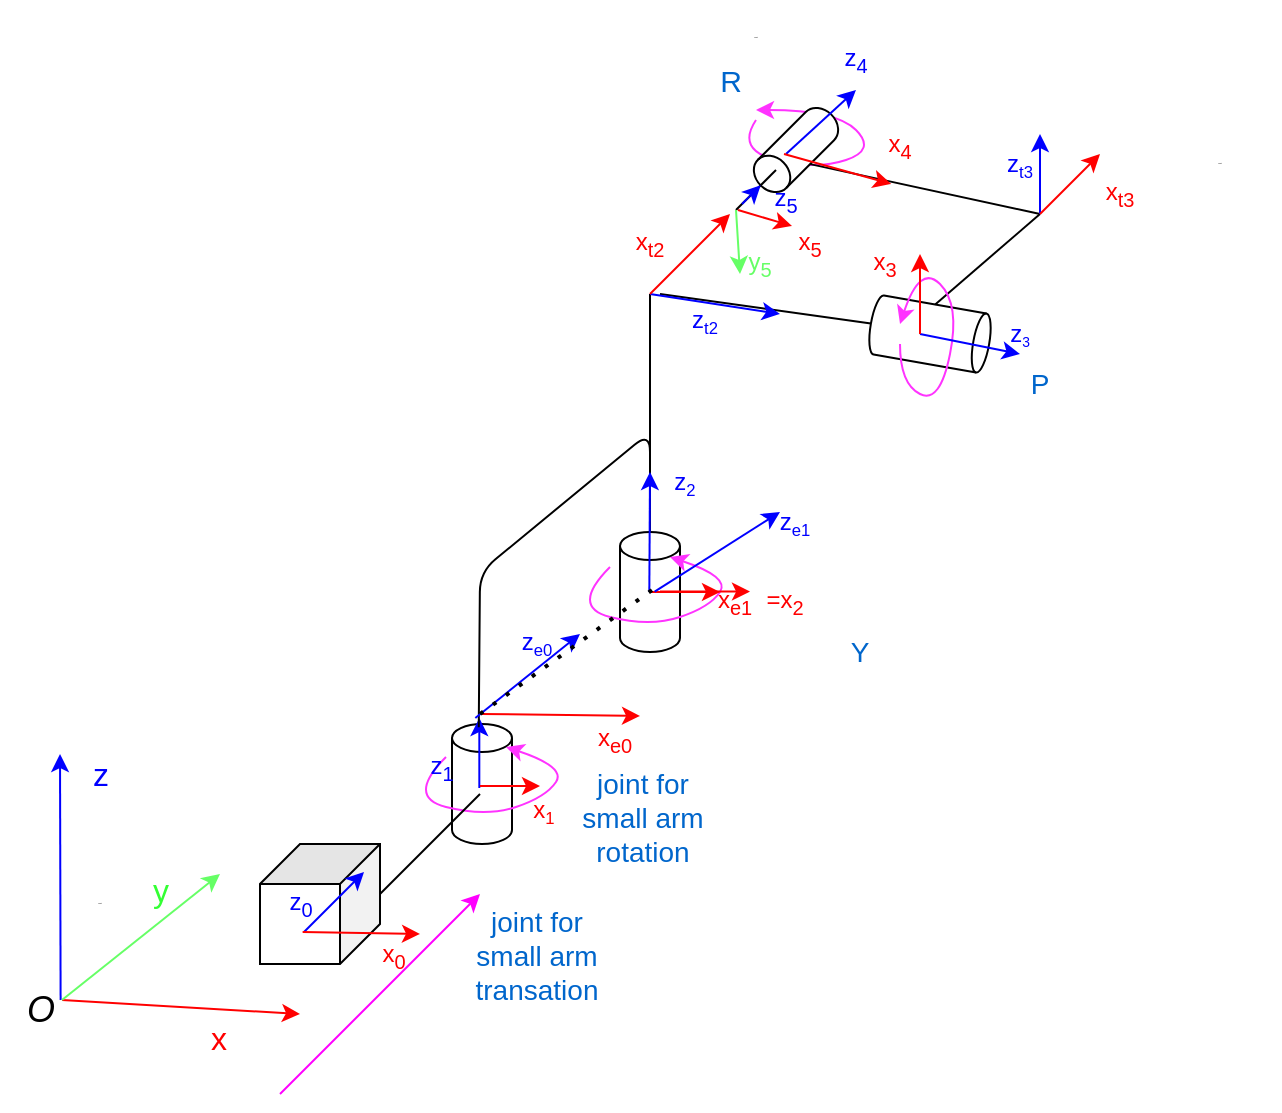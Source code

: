 <mxfile scale="3" border="0">
    <diagram id="aw2tME8MYQPTS3ObVP5B" name="Page-1">
        <mxGraphModel dx="866" dy="817" grid="1" gridSize="10" guides="1" tooltips="1" connect="1" arrows="1" fold="1" page="1" pageScale="1" pageWidth="1169" pageHeight="827" background="#FFFFFF" math="0" shadow="0">
            <root>
                <mxCell id="0"/>
                <mxCell id="1" parent="0"/>
                <mxCell id="3" value="" style="shape=cube;whiteSpace=wrap;html=1;boundedLbl=1;backgroundOutline=1;darkOpacity=0.05;darkOpacity2=0.1;rotation=90;" parent="1" vertex="1">
                    <mxGeometry x="350" y="485" width="60" height="60" as="geometry"/>
                </mxCell>
                <mxCell id="4" value="" style="endArrow=classic;html=1;fontColor=#66FF66;fillColor=#d5e8d4;strokeColor=#FF00FF;" parent="1" edge="1">
                    <mxGeometry width="50" height="50" relative="1" as="geometry">
                        <mxPoint x="360" y="610" as="sourcePoint"/>
                        <mxPoint x="460" y="510" as="targetPoint"/>
                    </mxGeometry>
                </mxCell>
                <mxCell id="5" value="" style="shape=cylinder3;whiteSpace=wrap;html=1;boundedLbl=1;backgroundOutline=1;size=7;" parent="1" vertex="1">
                    <mxGeometry x="446" y="425" width="30" height="60" as="geometry"/>
                </mxCell>
                <mxCell id="14" value="" style="curved=1;endArrow=classic;html=1;fontColor=#66FF66;strokeColor=#FF33FF;" parent="1" edge="1">
                    <mxGeometry width="50" height="50" relative="1" as="geometry">
                        <mxPoint x="443" y="441.5" as="sourcePoint"/>
                        <mxPoint x="473" y="436.5" as="targetPoint"/>
                        <Array as="points">
                            <mxPoint x="423" y="461.5"/>
                            <mxPoint x="463" y="471.5"/>
                            <mxPoint x="493" y="461.5"/>
                            <mxPoint x="503" y="446.5"/>
                        </Array>
                    </mxGeometry>
                </mxCell>
                <mxCell id="16" value="" style="curved=1;endArrow=classic;html=1;fontColor=#66FF66;strokeColor=#FF33FF;startArrow=none;" parent="1" edge="1">
                    <mxGeometry width="50" height="50" relative="1" as="geometry">
                        <mxPoint x="598" y="123" as="sourcePoint"/>
                        <mxPoint x="598" y="118" as="targetPoint"/>
                        <Array as="points">
                            <mxPoint x="588" y="138"/>
                            <mxPoint x="628" y="148"/>
                            <mxPoint x="658" y="138"/>
                            <mxPoint x="638" y="118"/>
                        </Array>
                    </mxGeometry>
                </mxCell>
                <mxCell id="18" value="" style="shape=cylinder3;whiteSpace=wrap;html=1;boundedLbl=1;backgroundOutline=1;size=4;fontColor=#66FF66;rotation=100;" parent="1" vertex="1">
                    <mxGeometry x="670" y="200" width="30" height="60" as="geometry"/>
                </mxCell>
                <mxCell id="20" value="" style="endArrow=none;html=1;fontColor=#66FF66;strokeColor=#000000;" parent="1" edge="1">
                    <mxGeometry width="50" height="50" relative="1" as="geometry">
                        <mxPoint x="545" y="290" as="sourcePoint"/>
                        <mxPoint x="545" y="210" as="targetPoint"/>
                    </mxGeometry>
                </mxCell>
                <mxCell id="21" value="" style="endArrow=none;html=1;fontColor=#66FF66;strokeColor=#000000;entryX=0.5;entryY=1;entryDx=0;entryDy=0;entryPerimeter=0;" parent="1" target="18" edge="1">
                    <mxGeometry width="50" height="50" relative="1" as="geometry">
                        <mxPoint x="550" y="210" as="sourcePoint"/>
                        <mxPoint x="650" y="220" as="targetPoint"/>
                    </mxGeometry>
                </mxCell>
                <mxCell id="23" value="" style="endArrow=none;html=1;fontColor=#66FF66;strokeColor=#000000;exitX=0;exitY=0.5;exitDx=0;exitDy=0;exitPerimeter=0;" parent="1" source="18" edge="1">
                    <mxGeometry width="50" height="50" relative="1" as="geometry">
                        <mxPoint x="690" y="210" as="sourcePoint"/>
                        <mxPoint x="740" y="170" as="targetPoint"/>
                    </mxGeometry>
                </mxCell>
                <mxCell id="25" value="" style="shape=cylinder3;whiteSpace=wrap;html=1;boundedLbl=1;backgroundOutline=1;size=8.08;fontColor=#66FF66;rotation=-135;" parent="1" vertex="1">
                    <mxGeometry x="608" y="113" width="20" height="50" as="geometry"/>
                </mxCell>
                <mxCell id="26" value="" style="endArrow=none;html=1;fontColor=#66FF66;strokeColor=#000000;exitX=0;exitY=0.5;exitDx=0;exitDy=0;exitPerimeter=0;" parent="1" source="25" edge="1">
                    <mxGeometry width="50" height="50" relative="1" as="geometry">
                        <mxPoint x="697.605" y="225.228" as="sourcePoint"/>
                        <mxPoint x="740" y="170" as="targetPoint"/>
                    </mxGeometry>
                </mxCell>
                <mxCell id="27" value="" style="curved=1;endArrow=classic;html=1;fontColor=#66FF66;strokeColor=#FF33FF;" parent="1" edge="1">
                    <mxGeometry width="50" height="50" relative="1" as="geometry">
                        <mxPoint x="670" y="235" as="sourcePoint"/>
                        <mxPoint x="670" y="225" as="targetPoint"/>
                        <Array as="points">
                            <mxPoint x="670" y="255"/>
                            <mxPoint x="690" y="265"/>
                            <mxPoint x="700" y="215"/>
                            <mxPoint x="680" y="195"/>
                        </Array>
                    </mxGeometry>
                </mxCell>
                <mxCell id="30" value="" style="endArrow=classic;html=1;strokeColor=#0000FF;" parent="1" edge="1">
                    <mxGeometry width="50" height="50" relative="1" as="geometry">
                        <mxPoint x="372" y="529" as="sourcePoint"/>
                        <mxPoint x="402" y="499" as="targetPoint"/>
                    </mxGeometry>
                </mxCell>
                <mxCell id="31" value="" style="endArrow=classic;html=1;strokeColor=#0000FF;" parent="1" edge="1">
                    <mxGeometry width="50" height="50" relative="1" as="geometry">
                        <mxPoint x="740" y="170" as="sourcePoint"/>
                        <mxPoint x="740" y="130" as="targetPoint"/>
                    </mxGeometry>
                </mxCell>
                <mxCell id="32" value="" style="endArrow=classic;html=1;strokeColor=#0000FF;" parent="1" edge="1">
                    <mxGeometry width="50" height="50" relative="1" as="geometry">
                        <mxPoint x="680" y="230" as="sourcePoint"/>
                        <mxPoint x="730" y="240" as="targetPoint"/>
                    </mxGeometry>
                </mxCell>
                <mxCell id="33" value="" style="endArrow=classic;html=1;strokeColor=#0000FF;" parent="1" edge="1">
                    <mxGeometry width="50" height="50" relative="1" as="geometry">
                        <mxPoint x="545" y="210" as="sourcePoint"/>
                        <mxPoint x="610" y="220" as="targetPoint"/>
                    </mxGeometry>
                </mxCell>
                <mxCell id="35" value="" style="endArrow=classic;html=1;strokeColor=#0000FF;" parent="1" edge="1">
                    <mxGeometry width="50" height="50" relative="1" as="geometry">
                        <mxPoint x="459.66" y="457" as="sourcePoint"/>
                        <mxPoint x="459.66" y="422" as="targetPoint"/>
                    </mxGeometry>
                </mxCell>
                <mxCell id="37" value="" style="endArrow=classic;html=1;strokeColor=#0000FF;entryX=0.5;entryY=1;entryDx=0;entryDy=0;" parent="1" target="52" edge="1">
                    <mxGeometry width="50" height="50" relative="1" as="geometry">
                        <mxPoint x="613" y="140" as="sourcePoint"/>
                        <mxPoint x="638" y="120" as="targetPoint"/>
                    </mxGeometry>
                </mxCell>
                <mxCell id="39" value="" style="endArrow=classic;html=1;strokeColor=#FF0000;" parent="1" edge="1">
                    <mxGeometry width="50" height="50" relative="1" as="geometry">
                        <mxPoint x="371.31" y="529" as="sourcePoint"/>
                        <mxPoint x="430" y="530" as="targetPoint"/>
                    </mxGeometry>
                </mxCell>
                <mxCell id="41" value="" style="endArrow=classic;html=1;strokeColor=#FF0000;" parent="1" edge="1">
                    <mxGeometry width="50" height="50" relative="1" as="geometry">
                        <mxPoint x="460.0" y="456" as="sourcePoint"/>
                        <mxPoint x="490" y="456" as="targetPoint"/>
                    </mxGeometry>
                </mxCell>
                <mxCell id="43" value="" style="endArrow=classic;html=1;strokeColor=#FF0000;" parent="1" edge="1">
                    <mxGeometry width="50" height="50" relative="1" as="geometry">
                        <mxPoint x="545" y="210.0" as="sourcePoint"/>
                        <mxPoint x="585" y="170.0" as="targetPoint"/>
                    </mxGeometry>
                </mxCell>
                <mxCell id="44" value="" style="endArrow=classic;html=1;strokeColor=#FF0000;" parent="1" edge="1">
                    <mxGeometry width="50" height="50" relative="1" as="geometry">
                        <mxPoint x="680" y="230.0" as="sourcePoint"/>
                        <mxPoint x="680" y="190" as="targetPoint"/>
                    </mxGeometry>
                </mxCell>
                <mxCell id="45" value="" style="endArrow=classic;html=1;strokeColor=#FF0000;" parent="1" edge="1">
                    <mxGeometry width="50" height="50" relative="1" as="geometry">
                        <mxPoint x="740" y="170" as="sourcePoint"/>
                        <mxPoint x="770" y="140" as="targetPoint"/>
                    </mxGeometry>
                </mxCell>
                <mxCell id="46" value="" style="endArrow=classic;html=1;strokeColor=#FF0000;entryX=0.127;entryY=1.066;entryDx=0;entryDy=0;entryPerimeter=0;" parent="1" edge="1">
                    <mxGeometry width="50" height="50" relative="1" as="geometry">
                        <mxPoint x="612" y="140.0" as="sourcePoint"/>
                        <mxPoint x="665.62" y="154.98" as="targetPoint"/>
                    </mxGeometry>
                </mxCell>
                <mxCell id="47" value="&lt;font color=&quot;#0000ff&quot;&gt;z&lt;sub&gt;0&lt;/sub&gt;&lt;/font&gt;" style="text;html=1;strokeColor=none;fillColor=none;align=center;verticalAlign=middle;whiteSpace=wrap;rounded=0;fontColor=#FF0000;" parent="1" vertex="1">
                    <mxGeometry x="350" y="503.5" width="41" height="23" as="geometry"/>
                </mxCell>
                <mxCell id="49" value="&lt;font color=&quot;#0000ff&quot;&gt;z&lt;sub&gt;1&lt;/sub&gt;&lt;/font&gt;" style="text;html=1;strokeColor=none;fillColor=none;align=center;verticalAlign=middle;whiteSpace=wrap;rounded=0;fontColor=#FF0000;" parent="1" vertex="1">
                    <mxGeometry x="422" y="438" width="38" height="17" as="geometry"/>
                </mxCell>
                <mxCell id="51" value="&lt;font color=&quot;#0000ff&quot;&gt;z&lt;span style=&quot;font-size: 8.333px&quot;&gt;&lt;sub&gt;3&lt;/sub&gt;&lt;/span&gt;&lt;/font&gt;" style="text;html=1;strokeColor=none;fillColor=none;align=center;verticalAlign=middle;whiteSpace=wrap;rounded=0;fontColor=#FF0000;" parent="1" vertex="1">
                    <mxGeometry x="700" y="215" width="60" height="30" as="geometry"/>
                </mxCell>
                <mxCell id="55" value="&lt;font color=&quot;#0000ff&quot;&gt;z&lt;span style=&quot;font-size: 10px&quot;&gt;&lt;sub&gt;t2&lt;/sub&gt;&lt;/span&gt;&lt;/font&gt;" style="text;html=1;strokeColor=none;fillColor=none;align=center;verticalAlign=middle;whiteSpace=wrap;rounded=0;fontColor=#FF0000;" parent="1" vertex="1">
                    <mxGeometry x="550" y="215" width="45" height="15" as="geometry"/>
                </mxCell>
                <mxCell id="57" value="&lt;font color=&quot;#0000ff&quot;&gt;z&lt;span style=&quot;font-size: 10px&quot;&gt;&lt;sub&gt;t3&lt;/sub&gt;&lt;/span&gt;&lt;/font&gt;" style="text;html=1;strokeColor=none;fillColor=none;align=center;verticalAlign=middle;whiteSpace=wrap;rounded=0;fontColor=#FF0000;" parent="1" vertex="1">
                    <mxGeometry x="700" y="130" width="60" height="30" as="geometry"/>
                </mxCell>
                <mxCell id="58" value="&lt;font color=&quot;#ff0000&quot;&gt;x&lt;sub&gt;0&lt;/sub&gt;&lt;/font&gt;" style="text;html=1;strokeColor=none;fillColor=none;align=center;verticalAlign=middle;whiteSpace=wrap;rounded=0;fontColor=#0000FF;" parent="1" vertex="1">
                    <mxGeometry x="391" y="533" width="52" height="16" as="geometry"/>
                </mxCell>
                <mxCell id="61" value="&lt;font color=&quot;#ff0000&quot;&gt;x&lt;span style=&quot;font-size: 10px&quot;&gt;&lt;sub&gt;1&lt;/sub&gt;&lt;/span&gt;&lt;/font&gt;" style="text;html=1;strokeColor=none;fillColor=none;align=center;verticalAlign=middle;whiteSpace=wrap;rounded=0;fontColor=#0000FF;" parent="1" vertex="1">
                    <mxGeometry x="469" y="455" width="46" height="25" as="geometry"/>
                </mxCell>
                <mxCell id="64" value="&lt;font color=&quot;#ff0000&quot;&gt;x&lt;sub&gt;3&lt;/sub&gt;&lt;/font&gt;" style="text;html=1;strokeColor=none;fillColor=none;align=center;verticalAlign=middle;whiteSpace=wrap;rounded=0;fontColor=#0000FF;" parent="1" vertex="1">
                    <mxGeometry x="645" y="185" width="35" height="19" as="geometry"/>
                </mxCell>
                <mxCell id="66" value="&lt;font color=&quot;#ff0000&quot;&gt;x&lt;sub&gt;4&lt;/sub&gt;&lt;/font&gt;" style="text;html=1;strokeColor=none;fillColor=none;align=center;verticalAlign=middle;whiteSpace=wrap;rounded=0;fontColor=#0000FF;" parent="1" vertex="1">
                    <mxGeometry x="650" y="128" width="40" height="16" as="geometry"/>
                </mxCell>
                <mxCell id="68" value="&lt;font color=&quot;#ff0000&quot;&gt;x&lt;sub&gt;t2&lt;/sub&gt;&lt;/font&gt;" style="text;html=1;strokeColor=none;fillColor=none;align=center;verticalAlign=middle;whiteSpace=wrap;rounded=0;fontColor=#0000FF;" parent="1" vertex="1">
                    <mxGeometry x="515" y="170" width="60" height="30" as="geometry"/>
                </mxCell>
                <mxCell id="69" value="&lt;font color=&quot;#ff0000&quot;&gt;x&lt;sub&gt;t3&lt;/sub&gt;&lt;/font&gt;" style="text;html=1;strokeColor=none;fillColor=none;align=center;verticalAlign=middle;whiteSpace=wrap;rounded=0;fontColor=#0000FF;" parent="1" vertex="1">
                    <mxGeometry x="760" y="150" width="40" height="20" as="geometry"/>
                </mxCell>
                <mxCell id="73" value="" style="endArrow=none;html=1;fontColor=#66FF66;strokeColor=#000000;" parent="1" edge="1">
                    <mxGeometry width="50" height="50" relative="1" as="geometry">
                        <mxPoint x="588" y="168" as="sourcePoint"/>
                        <mxPoint x="608" y="148" as="targetPoint"/>
                    </mxGeometry>
                </mxCell>
                <mxCell id="74" value="" style="endArrow=classic;html=1;strokeColor=#FF0000;entryX=0;entryY=0;entryDx=0;entryDy=0;" parent="1" edge="1">
                    <mxGeometry width="50" height="50" relative="1" as="geometry">
                        <mxPoint x="589" y="168" as="sourcePoint"/>
                        <mxPoint x="616" y="176" as="targetPoint"/>
                    </mxGeometry>
                </mxCell>
                <mxCell id="75" value="" style="endArrow=classic;html=1;strokeColor=#0000FF;entryX=0.5;entryY=0;entryDx=0;entryDy=0;entryPerimeter=0;" parent="1" target="25" edge="1">
                    <mxGeometry width="50" height="50" relative="1" as="geometry">
                        <mxPoint x="591" y="165.0" as="sourcePoint"/>
                        <mxPoint x="618" y="143" as="targetPoint"/>
                    </mxGeometry>
                </mxCell>
                <mxCell id="76" value="" style="endArrow=classic;html=1;strokeColor=#66FF66;" parent="1" edge="1">
                    <mxGeometry width="50" height="50" relative="1" as="geometry">
                        <mxPoint x="588" y="168" as="sourcePoint"/>
                        <mxPoint x="590" y="200" as="targetPoint"/>
                    </mxGeometry>
                </mxCell>
                <mxCell id="52" value="&lt;font color=&quot;#0000ff&quot;&gt;z&lt;sub&gt;4&lt;/sub&gt;&lt;/font&gt;" style="text;html=1;strokeColor=none;fillColor=none;align=center;verticalAlign=middle;whiteSpace=wrap;rounded=0;fontColor=#FF0000;" parent="1" vertex="1">
                    <mxGeometry x="618" y="78" width="60" height="30" as="geometry"/>
                </mxCell>
                <mxCell id="78" value="&lt;font color=&quot;#0000ff&quot;&gt;z&lt;sub&gt;5&lt;/sub&gt;&lt;/font&gt;" style="text;html=1;strokeColor=none;fillColor=none;align=center;verticalAlign=middle;whiteSpace=wrap;rounded=0;fontColor=#FF0000;" parent="1" vertex="1">
                    <mxGeometry x="598" y="153" width="30" height="20" as="geometry"/>
                </mxCell>
                <mxCell id="79" value="&lt;font color=&quot;#ff0000&quot;&gt;x&lt;sub&gt;5&lt;/sub&gt;&lt;/font&gt;" style="text;html=1;strokeColor=none;fillColor=none;align=center;verticalAlign=middle;whiteSpace=wrap;rounded=0;fontColor=#0000FF;" parent="1" vertex="1">
                    <mxGeometry x="605" y="180" width="40" height="10" as="geometry"/>
                </mxCell>
                <mxCell id="80" value="&lt;font color=&quot;#66ff66&quot;&gt;y&lt;sub&gt;5&lt;/sub&gt;&lt;/font&gt;" style="text;html=1;strokeColor=none;fillColor=none;align=center;verticalAlign=middle;whiteSpace=wrap;rounded=0;" parent="1" vertex="1">
                    <mxGeometry x="575" y="185" width="50" height="20" as="geometry"/>
                </mxCell>
                <mxCell id="81" value="" style="endArrow=none;html=1;" parent="1" edge="1">
                    <mxGeometry width="50" height="50" relative="1" as="geometry">
                        <mxPoint x="410" y="510" as="sourcePoint"/>
                        <mxPoint x="460" y="460" as="targetPoint"/>
                    </mxGeometry>
                </mxCell>
                <mxCell id="83" value="&lt;font style=&quot;font-size: 1px&quot;&gt;Text&lt;/font&gt;" style="text;html=1;strokeColor=none;fillColor=none;align=center;verticalAlign=middle;whiteSpace=wrap;rounded=0;" parent="1" vertex="1">
                    <mxGeometry x="240" y="496" width="60" height="30" as="geometry"/>
                </mxCell>
                <mxCell id="84" value="&lt;font style=&quot;font-size: 1px&quot;&gt;Text&lt;/font&gt;" style="text;html=1;strokeColor=none;fillColor=none;align=center;verticalAlign=middle;whiteSpace=wrap;rounded=0;" parent="1" vertex="1">
                    <mxGeometry x="800" y="126" width="60" height="30" as="geometry"/>
                </mxCell>
                <mxCell id="85" value="&lt;font style=&quot;font-size: 1px&quot;&gt;Text&lt;/font&gt;" style="text;html=1;strokeColor=none;fillColor=none;align=center;verticalAlign=middle;whiteSpace=wrap;rounded=0;" parent="1" vertex="1">
                    <mxGeometry x="568" y="63" width="60" height="30" as="geometry"/>
                </mxCell>
                <mxCell id="86" value="&lt;font style=&quot;font-size: 15px;&quot; color=&quot;#0066cc&quot;&gt;R&lt;/font&gt;" style="text;html=1;strokeColor=none;fillColor=none;align=center;verticalAlign=middle;whiteSpace=wrap;rounded=0;" parent="1" vertex="1">
                    <mxGeometry x="568" y="93" width="35" height="20" as="geometry"/>
                </mxCell>
                <mxCell id="87" value="&lt;font style=&quot;font-size: 14px;&quot; color=&quot;#0066cc&quot;&gt;P&lt;/font&gt;" style="text;html=1;strokeColor=none;fillColor=none;align=center;verticalAlign=middle;whiteSpace=wrap;rounded=0;" parent="1" vertex="1">
                    <mxGeometry x="720" y="245" width="40" height="20" as="geometry"/>
                </mxCell>
                <mxCell id="88" value="&lt;font style=&quot;font-size: 14px;&quot; color=&quot;#0066cc&quot;&gt;Y&lt;/font&gt;" style="text;html=1;strokeColor=none;fillColor=none;align=center;verticalAlign=middle;whiteSpace=wrap;rounded=0;" parent="1" vertex="1">
                    <mxGeometry x="630" y="379" width="40" height="20" as="geometry"/>
                </mxCell>
                <mxCell id="89" value="joint for small arm rotation" style="text;html=1;strokeColor=none;fillColor=none;align=center;verticalAlign=middle;whiteSpace=wrap;rounded=0;fontSize=14;fontColor=#0066CC;" parent="1" vertex="1">
                    <mxGeometry x="504" y="457" width="75" height="30" as="geometry"/>
                </mxCell>
                <mxCell id="90" value="" style="shape=cylinder3;whiteSpace=wrap;html=1;boundedLbl=1;backgroundOutline=1;size=7;fontColor=#66FF66;" parent="1" vertex="1">
                    <mxGeometry x="530" y="329" width="30" height="60" as="geometry"/>
                </mxCell>
                <mxCell id="91" value="" style="endArrow=none;html=1;fontColor=#66FF66;strokeColor=#000000;entryX=0.5;entryY=0;entryDx=0;entryDy=0;entryPerimeter=0;exitX=0.623;exitY=0.02;exitDx=0;exitDy=0;exitPerimeter=0;" parent="1" target="90" edge="1">
                    <mxGeometry width="50" height="50" relative="1" as="geometry">
                        <mxPoint x="459.38" y="426.6" as="sourcePoint"/>
                        <mxPoint x="540" y="279" as="targetPoint"/>
                        <Array as="points">
                            <mxPoint x="460" y="349"/>
                            <mxPoint x="545" y="279"/>
                        </Array>
                    </mxGeometry>
                </mxCell>
                <mxCell id="92" value="" style="curved=1;endArrow=classic;html=1;fontColor=#66FF66;strokeColor=#FF33FF;" parent="1" edge="1">
                    <mxGeometry width="50" height="50" relative="1" as="geometry">
                        <mxPoint x="525" y="346.5" as="sourcePoint"/>
                        <mxPoint x="555" y="341.5" as="targetPoint"/>
                        <Array as="points">
                            <mxPoint x="505" y="366.5"/>
                            <mxPoint x="545" y="376.5"/>
                            <mxPoint x="575" y="366.5"/>
                            <mxPoint x="585" y="351.5"/>
                        </Array>
                    </mxGeometry>
                </mxCell>
                <mxCell id="93" value="" style="endArrow=classic;html=1;strokeColor=#0000FF;" parent="1" edge="1">
                    <mxGeometry width="50" height="50" relative="1" as="geometry">
                        <mxPoint x="544.66" y="359" as="sourcePoint"/>
                        <mxPoint x="545" y="299" as="targetPoint"/>
                    </mxGeometry>
                </mxCell>
                <mxCell id="94" value="" style="endArrow=classic;html=1;strokeColor=#FF0000;" parent="1" edge="1">
                    <mxGeometry width="50" height="50" relative="1" as="geometry">
                        <mxPoint x="545.0" y="359" as="sourcePoint"/>
                        <mxPoint x="580" y="359" as="targetPoint"/>
                    </mxGeometry>
                </mxCell>
                <mxCell id="95" value="&lt;font color=&quot;#0000ff&quot;&gt;z&lt;span style=&quot;font-size: 10px&quot;&gt;&lt;sub&gt;2&lt;/sub&gt;&lt;/span&gt;&lt;/font&gt;" style="text;html=1;strokeColor=none;fillColor=none;align=center;verticalAlign=middle;whiteSpace=wrap;rounded=0;fontColor=#FF0000;" parent="1" vertex="1">
                    <mxGeometry x="550" y="299" width="25" height="10" as="geometry"/>
                </mxCell>
                <mxCell id="96" value="&lt;font color=&quot;#ff0000&quot;&gt;=x&lt;sub&gt;2&lt;/sub&gt;&lt;/font&gt;" style="text;html=1;strokeColor=none;fillColor=none;align=center;verticalAlign=middle;whiteSpace=wrap;rounded=0;fontColor=#0000FF;" parent="1" vertex="1">
                    <mxGeometry x="595" y="359" width="35" height="10" as="geometry"/>
                </mxCell>
                <mxCell id="97" value="" style="endArrow=classic;html=1;strokeColor=#0000FF;" parent="1" edge="1">
                    <mxGeometry width="50" height="50" relative="1" as="geometry">
                        <mxPoint x="457.66" y="422.0" as="sourcePoint"/>
                        <mxPoint x="510" y="380" as="targetPoint"/>
                    </mxGeometry>
                </mxCell>
                <mxCell id="98" value="" style="endArrow=classic;html=1;strokeColor=#FF0000;" parent="1" edge="1">
                    <mxGeometry width="50" height="50" relative="1" as="geometry">
                        <mxPoint x="460.5" y="420" as="sourcePoint"/>
                        <mxPoint x="540" y="421" as="targetPoint"/>
                    </mxGeometry>
                </mxCell>
                <mxCell id="99" value="" style="endArrow=classic;html=1;strokeColor=#0000FF;" parent="1" edge="1">
                    <mxGeometry width="50" height="50" relative="1" as="geometry">
                        <mxPoint x="547.33" y="358.8" as="sourcePoint"/>
                        <mxPoint x="610" y="319" as="targetPoint"/>
                    </mxGeometry>
                </mxCell>
                <mxCell id="100" value="&lt;font color=&quot;#0000ff&quot;&gt;z&lt;span style=&quot;font-size: 10px&quot;&gt;&lt;sub&gt;e1&lt;/sub&gt;&lt;/span&gt;&lt;/font&gt;" style="text;html=1;strokeColor=none;fillColor=none;align=center;verticalAlign=middle;whiteSpace=wrap;rounded=0;fontColor=#FF0000;" parent="1" vertex="1">
                    <mxGeometry x="605" y="319" width="25" height="10" as="geometry"/>
                </mxCell>
                <mxCell id="101" value="&lt;font color=&quot;#0000ff&quot;&gt;z&lt;span style=&quot;font-size: 10px&quot;&gt;&lt;sub&gt;e0&lt;/sub&gt;&lt;/span&gt;&lt;/font&gt;" style="text;html=1;strokeColor=none;fillColor=none;align=center;verticalAlign=middle;whiteSpace=wrap;rounded=0;fontColor=#FF0000;" parent="1" vertex="1">
                    <mxGeometry x="476" y="379" width="25" height="10" as="geometry"/>
                </mxCell>
                <mxCell id="102" value="&lt;font color=&quot;#ff0000&quot;&gt;x&lt;sub&gt;e1&lt;/sub&gt;&lt;/font&gt;" style="text;html=1;strokeColor=none;fillColor=none;align=center;verticalAlign=middle;whiteSpace=wrap;rounded=0;fontColor=#0000FF;" parent="1" vertex="1">
                    <mxGeometry x="575" y="359" width="25" height="10" as="geometry"/>
                </mxCell>
                <mxCell id="103" value="" style="endArrow=classic;html=1;strokeColor=#FF0000;" parent="1" edge="1">
                    <mxGeometry width="50" height="50" relative="1" as="geometry">
                        <mxPoint x="550.0" y="358.8" as="sourcePoint"/>
                        <mxPoint x="595" y="358.8" as="targetPoint"/>
                    </mxGeometry>
                </mxCell>
                <mxCell id="104" value="&lt;font color=&quot;#ff0000&quot;&gt;x&lt;sub&gt;e0&lt;/sub&gt;&lt;/font&gt;" style="text;html=1;strokeColor=none;fillColor=none;align=center;verticalAlign=middle;whiteSpace=wrap;rounded=0;fontColor=#0000FF;" parent="1" vertex="1">
                    <mxGeometry x="515" y="427" width="25" height="11" as="geometry"/>
                </mxCell>
                <mxCell id="105" value="" style="endArrow=none;dashed=1;html=1;dashPattern=1 3;strokeWidth=2;fontSize=14;fontColor=#0066CC;" parent="1" edge="1">
                    <mxGeometry width="50" height="50" relative="1" as="geometry">
                        <mxPoint x="460" y="420" as="sourcePoint"/>
                        <mxPoint x="546" y="358" as="targetPoint"/>
                    </mxGeometry>
                </mxCell>
                <mxCell id="106" value="joint for small arm transation" style="text;html=1;strokeColor=none;fillColor=none;align=center;verticalAlign=middle;whiteSpace=wrap;rounded=0;fontSize=14;fontColor=#0066CC;" parent="1" vertex="1">
                    <mxGeometry x="451" y="526" width="75" height="30" as="geometry"/>
                </mxCell>
                <mxCell id="107" value="" style="endArrow=classic;html=1;strokeColor=#0000FF;" parent="1" edge="1">
                    <mxGeometry width="50" height="50" relative="1" as="geometry">
                        <mxPoint x="250.31" y="563" as="sourcePoint"/>
                        <mxPoint x="250" y="440" as="targetPoint"/>
                    </mxGeometry>
                </mxCell>
                <mxCell id="108" value="" style="endArrow=classic;html=1;strokeColor=#FF0000;" parent="1" edge="1">
                    <mxGeometry width="50" height="50" relative="1" as="geometry">
                        <mxPoint x="251" y="563" as="sourcePoint"/>
                        <mxPoint x="370" y="570" as="targetPoint"/>
                    </mxGeometry>
                </mxCell>
                <mxCell id="110" value="" style="endArrow=classic;html=1;strokeColor=#66FF66;" parent="1" edge="1">
                    <mxGeometry width="50" height="50" relative="1" as="geometry">
                        <mxPoint x="251" y="563" as="sourcePoint"/>
                        <mxPoint x="330" y="500" as="targetPoint"/>
                    </mxGeometry>
                </mxCell>
                <mxCell id="117" value="&lt;font style=&quot;font-size: 16px;&quot; color=&quot;#0000ff&quot;&gt;z&lt;/font&gt;" style="text;html=1;strokeColor=none;fillColor=none;align=center;verticalAlign=middle;whiteSpace=wrap;rounded=0;fontColor=#FF0000;" parent="1" vertex="1">
                    <mxGeometry x="249.5" y="438" width="41" height="23" as="geometry"/>
                </mxCell>
                <mxCell id="118" value="&lt;font color=&quot;#33ff33&quot; style=&quot;font-size: 16px;&quot;&gt;y&lt;/font&gt;" style="text;html=1;strokeColor=none;fillColor=none;align=center;verticalAlign=middle;whiteSpace=wrap;rounded=0;fontColor=#FF0000;" parent="1" vertex="1">
                    <mxGeometry x="280" y="496" width="41" height="23" as="geometry"/>
                </mxCell>
                <mxCell id="119" value="&lt;font style=&quot;font-size: 16px;&quot;&gt;x&lt;/font&gt;" style="text;html=1;strokeColor=none;fillColor=none;align=center;verticalAlign=middle;whiteSpace=wrap;rounded=0;fontColor=#FF0000;" parent="1" vertex="1">
                    <mxGeometry x="309" y="570" width="41" height="23" as="geometry"/>
                </mxCell>
                <mxCell id="120" value="&lt;font size=&quot;1&quot; color=&quot;#000000&quot; style=&quot;&quot;&gt;&lt;i style=&quot;font-size: 18px;&quot;&gt;O&lt;/i&gt;&lt;/font&gt;" style="text;html=1;strokeColor=none;fillColor=none;align=center;verticalAlign=middle;whiteSpace=wrap;rounded=0;fontColor=#FF0000;" parent="1" vertex="1">
                    <mxGeometry x="220" y="556" width="41" height="23" as="geometry"/>
                </mxCell>
            </root>
        </mxGraphModel>
    </diagram>
</mxfile>